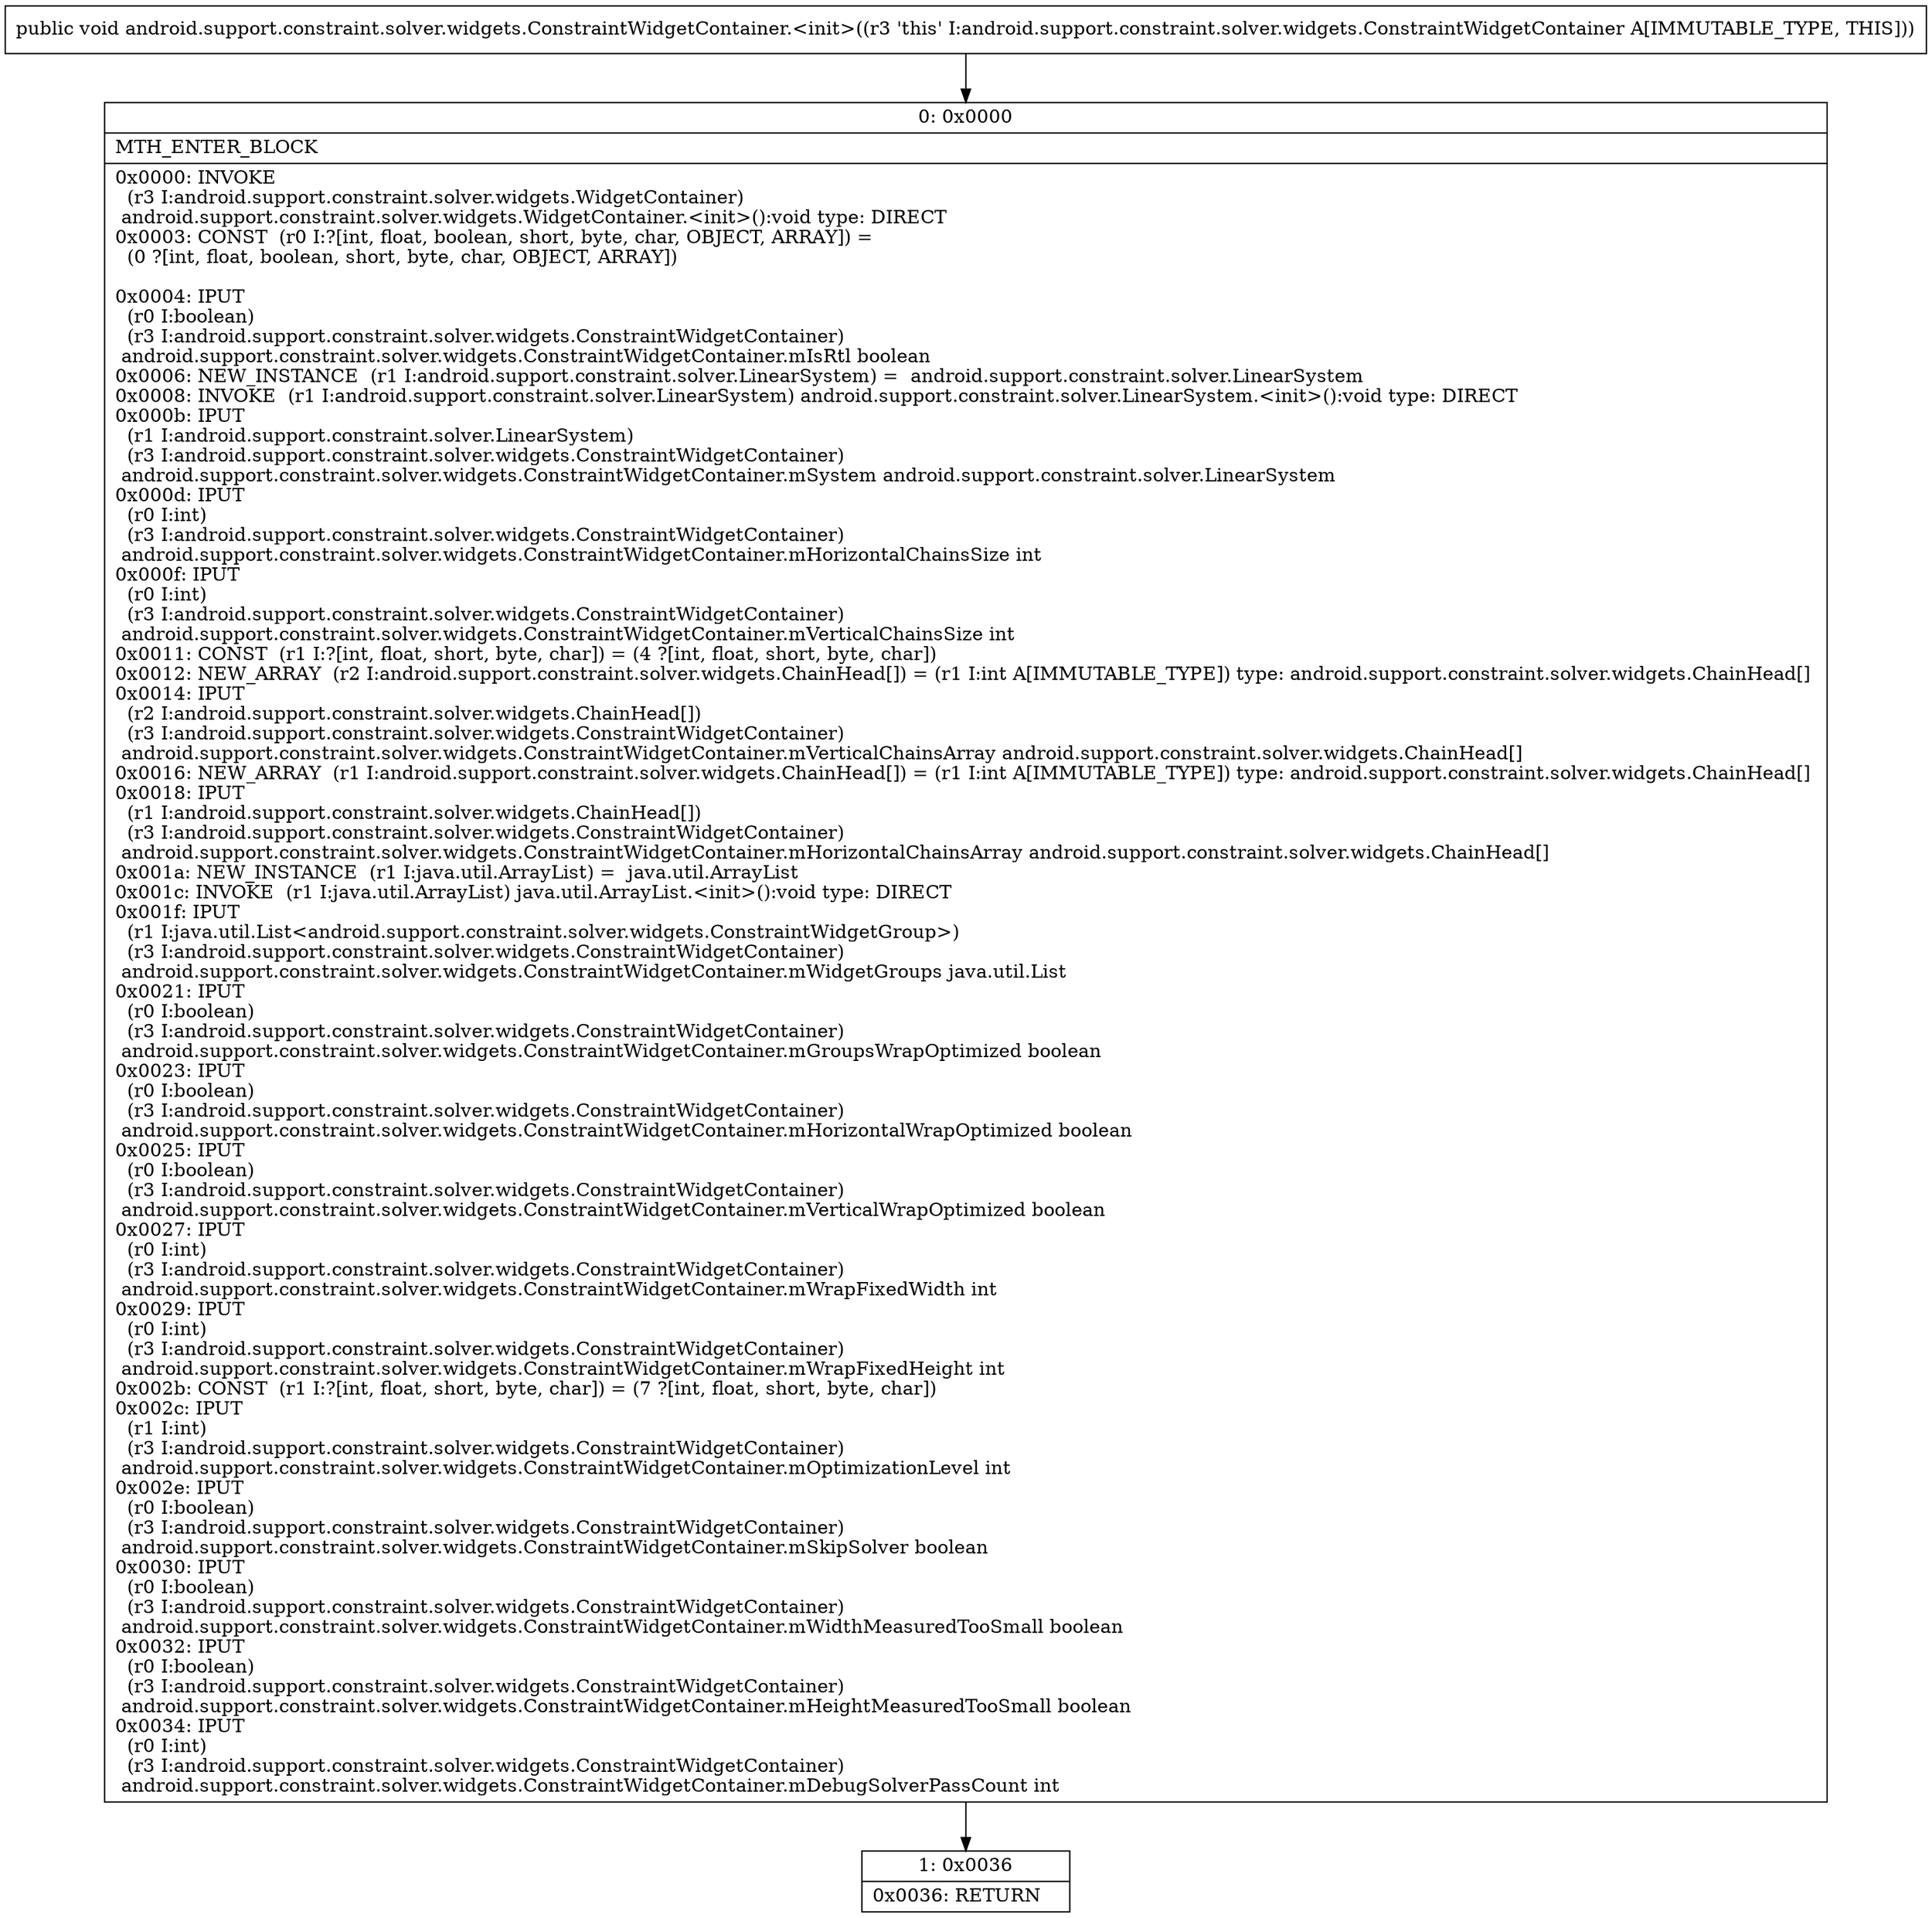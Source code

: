 digraph "CFG forandroid.support.constraint.solver.widgets.ConstraintWidgetContainer.\<init\>()V" {
Node_0 [shape=record,label="{0\:\ 0x0000|MTH_ENTER_BLOCK\l|0x0000: INVOKE  \l  (r3 I:android.support.constraint.solver.widgets.WidgetContainer)\l android.support.constraint.solver.widgets.WidgetContainer.\<init\>():void type: DIRECT \l0x0003: CONST  (r0 I:?[int, float, boolean, short, byte, char, OBJECT, ARRAY]) = \l  (0 ?[int, float, boolean, short, byte, char, OBJECT, ARRAY])\l \l0x0004: IPUT  \l  (r0 I:boolean)\l  (r3 I:android.support.constraint.solver.widgets.ConstraintWidgetContainer)\l android.support.constraint.solver.widgets.ConstraintWidgetContainer.mIsRtl boolean \l0x0006: NEW_INSTANCE  (r1 I:android.support.constraint.solver.LinearSystem) =  android.support.constraint.solver.LinearSystem \l0x0008: INVOKE  (r1 I:android.support.constraint.solver.LinearSystem) android.support.constraint.solver.LinearSystem.\<init\>():void type: DIRECT \l0x000b: IPUT  \l  (r1 I:android.support.constraint.solver.LinearSystem)\l  (r3 I:android.support.constraint.solver.widgets.ConstraintWidgetContainer)\l android.support.constraint.solver.widgets.ConstraintWidgetContainer.mSystem android.support.constraint.solver.LinearSystem \l0x000d: IPUT  \l  (r0 I:int)\l  (r3 I:android.support.constraint.solver.widgets.ConstraintWidgetContainer)\l android.support.constraint.solver.widgets.ConstraintWidgetContainer.mHorizontalChainsSize int \l0x000f: IPUT  \l  (r0 I:int)\l  (r3 I:android.support.constraint.solver.widgets.ConstraintWidgetContainer)\l android.support.constraint.solver.widgets.ConstraintWidgetContainer.mVerticalChainsSize int \l0x0011: CONST  (r1 I:?[int, float, short, byte, char]) = (4 ?[int, float, short, byte, char]) \l0x0012: NEW_ARRAY  (r2 I:android.support.constraint.solver.widgets.ChainHead[]) = (r1 I:int A[IMMUTABLE_TYPE]) type: android.support.constraint.solver.widgets.ChainHead[] \l0x0014: IPUT  \l  (r2 I:android.support.constraint.solver.widgets.ChainHead[])\l  (r3 I:android.support.constraint.solver.widgets.ConstraintWidgetContainer)\l android.support.constraint.solver.widgets.ConstraintWidgetContainer.mVerticalChainsArray android.support.constraint.solver.widgets.ChainHead[] \l0x0016: NEW_ARRAY  (r1 I:android.support.constraint.solver.widgets.ChainHead[]) = (r1 I:int A[IMMUTABLE_TYPE]) type: android.support.constraint.solver.widgets.ChainHead[] \l0x0018: IPUT  \l  (r1 I:android.support.constraint.solver.widgets.ChainHead[])\l  (r3 I:android.support.constraint.solver.widgets.ConstraintWidgetContainer)\l android.support.constraint.solver.widgets.ConstraintWidgetContainer.mHorizontalChainsArray android.support.constraint.solver.widgets.ChainHead[] \l0x001a: NEW_INSTANCE  (r1 I:java.util.ArrayList) =  java.util.ArrayList \l0x001c: INVOKE  (r1 I:java.util.ArrayList) java.util.ArrayList.\<init\>():void type: DIRECT \l0x001f: IPUT  \l  (r1 I:java.util.List\<android.support.constraint.solver.widgets.ConstraintWidgetGroup\>)\l  (r3 I:android.support.constraint.solver.widgets.ConstraintWidgetContainer)\l android.support.constraint.solver.widgets.ConstraintWidgetContainer.mWidgetGroups java.util.List \l0x0021: IPUT  \l  (r0 I:boolean)\l  (r3 I:android.support.constraint.solver.widgets.ConstraintWidgetContainer)\l android.support.constraint.solver.widgets.ConstraintWidgetContainer.mGroupsWrapOptimized boolean \l0x0023: IPUT  \l  (r0 I:boolean)\l  (r3 I:android.support.constraint.solver.widgets.ConstraintWidgetContainer)\l android.support.constraint.solver.widgets.ConstraintWidgetContainer.mHorizontalWrapOptimized boolean \l0x0025: IPUT  \l  (r0 I:boolean)\l  (r3 I:android.support.constraint.solver.widgets.ConstraintWidgetContainer)\l android.support.constraint.solver.widgets.ConstraintWidgetContainer.mVerticalWrapOptimized boolean \l0x0027: IPUT  \l  (r0 I:int)\l  (r3 I:android.support.constraint.solver.widgets.ConstraintWidgetContainer)\l android.support.constraint.solver.widgets.ConstraintWidgetContainer.mWrapFixedWidth int \l0x0029: IPUT  \l  (r0 I:int)\l  (r3 I:android.support.constraint.solver.widgets.ConstraintWidgetContainer)\l android.support.constraint.solver.widgets.ConstraintWidgetContainer.mWrapFixedHeight int \l0x002b: CONST  (r1 I:?[int, float, short, byte, char]) = (7 ?[int, float, short, byte, char]) \l0x002c: IPUT  \l  (r1 I:int)\l  (r3 I:android.support.constraint.solver.widgets.ConstraintWidgetContainer)\l android.support.constraint.solver.widgets.ConstraintWidgetContainer.mOptimizationLevel int \l0x002e: IPUT  \l  (r0 I:boolean)\l  (r3 I:android.support.constraint.solver.widgets.ConstraintWidgetContainer)\l android.support.constraint.solver.widgets.ConstraintWidgetContainer.mSkipSolver boolean \l0x0030: IPUT  \l  (r0 I:boolean)\l  (r3 I:android.support.constraint.solver.widgets.ConstraintWidgetContainer)\l android.support.constraint.solver.widgets.ConstraintWidgetContainer.mWidthMeasuredTooSmall boolean \l0x0032: IPUT  \l  (r0 I:boolean)\l  (r3 I:android.support.constraint.solver.widgets.ConstraintWidgetContainer)\l android.support.constraint.solver.widgets.ConstraintWidgetContainer.mHeightMeasuredTooSmall boolean \l0x0034: IPUT  \l  (r0 I:int)\l  (r3 I:android.support.constraint.solver.widgets.ConstraintWidgetContainer)\l android.support.constraint.solver.widgets.ConstraintWidgetContainer.mDebugSolverPassCount int \l}"];
Node_1 [shape=record,label="{1\:\ 0x0036|0x0036: RETURN   \l}"];
MethodNode[shape=record,label="{public void android.support.constraint.solver.widgets.ConstraintWidgetContainer.\<init\>((r3 'this' I:android.support.constraint.solver.widgets.ConstraintWidgetContainer A[IMMUTABLE_TYPE, THIS])) }"];
MethodNode -> Node_0;
Node_0 -> Node_1;
}

